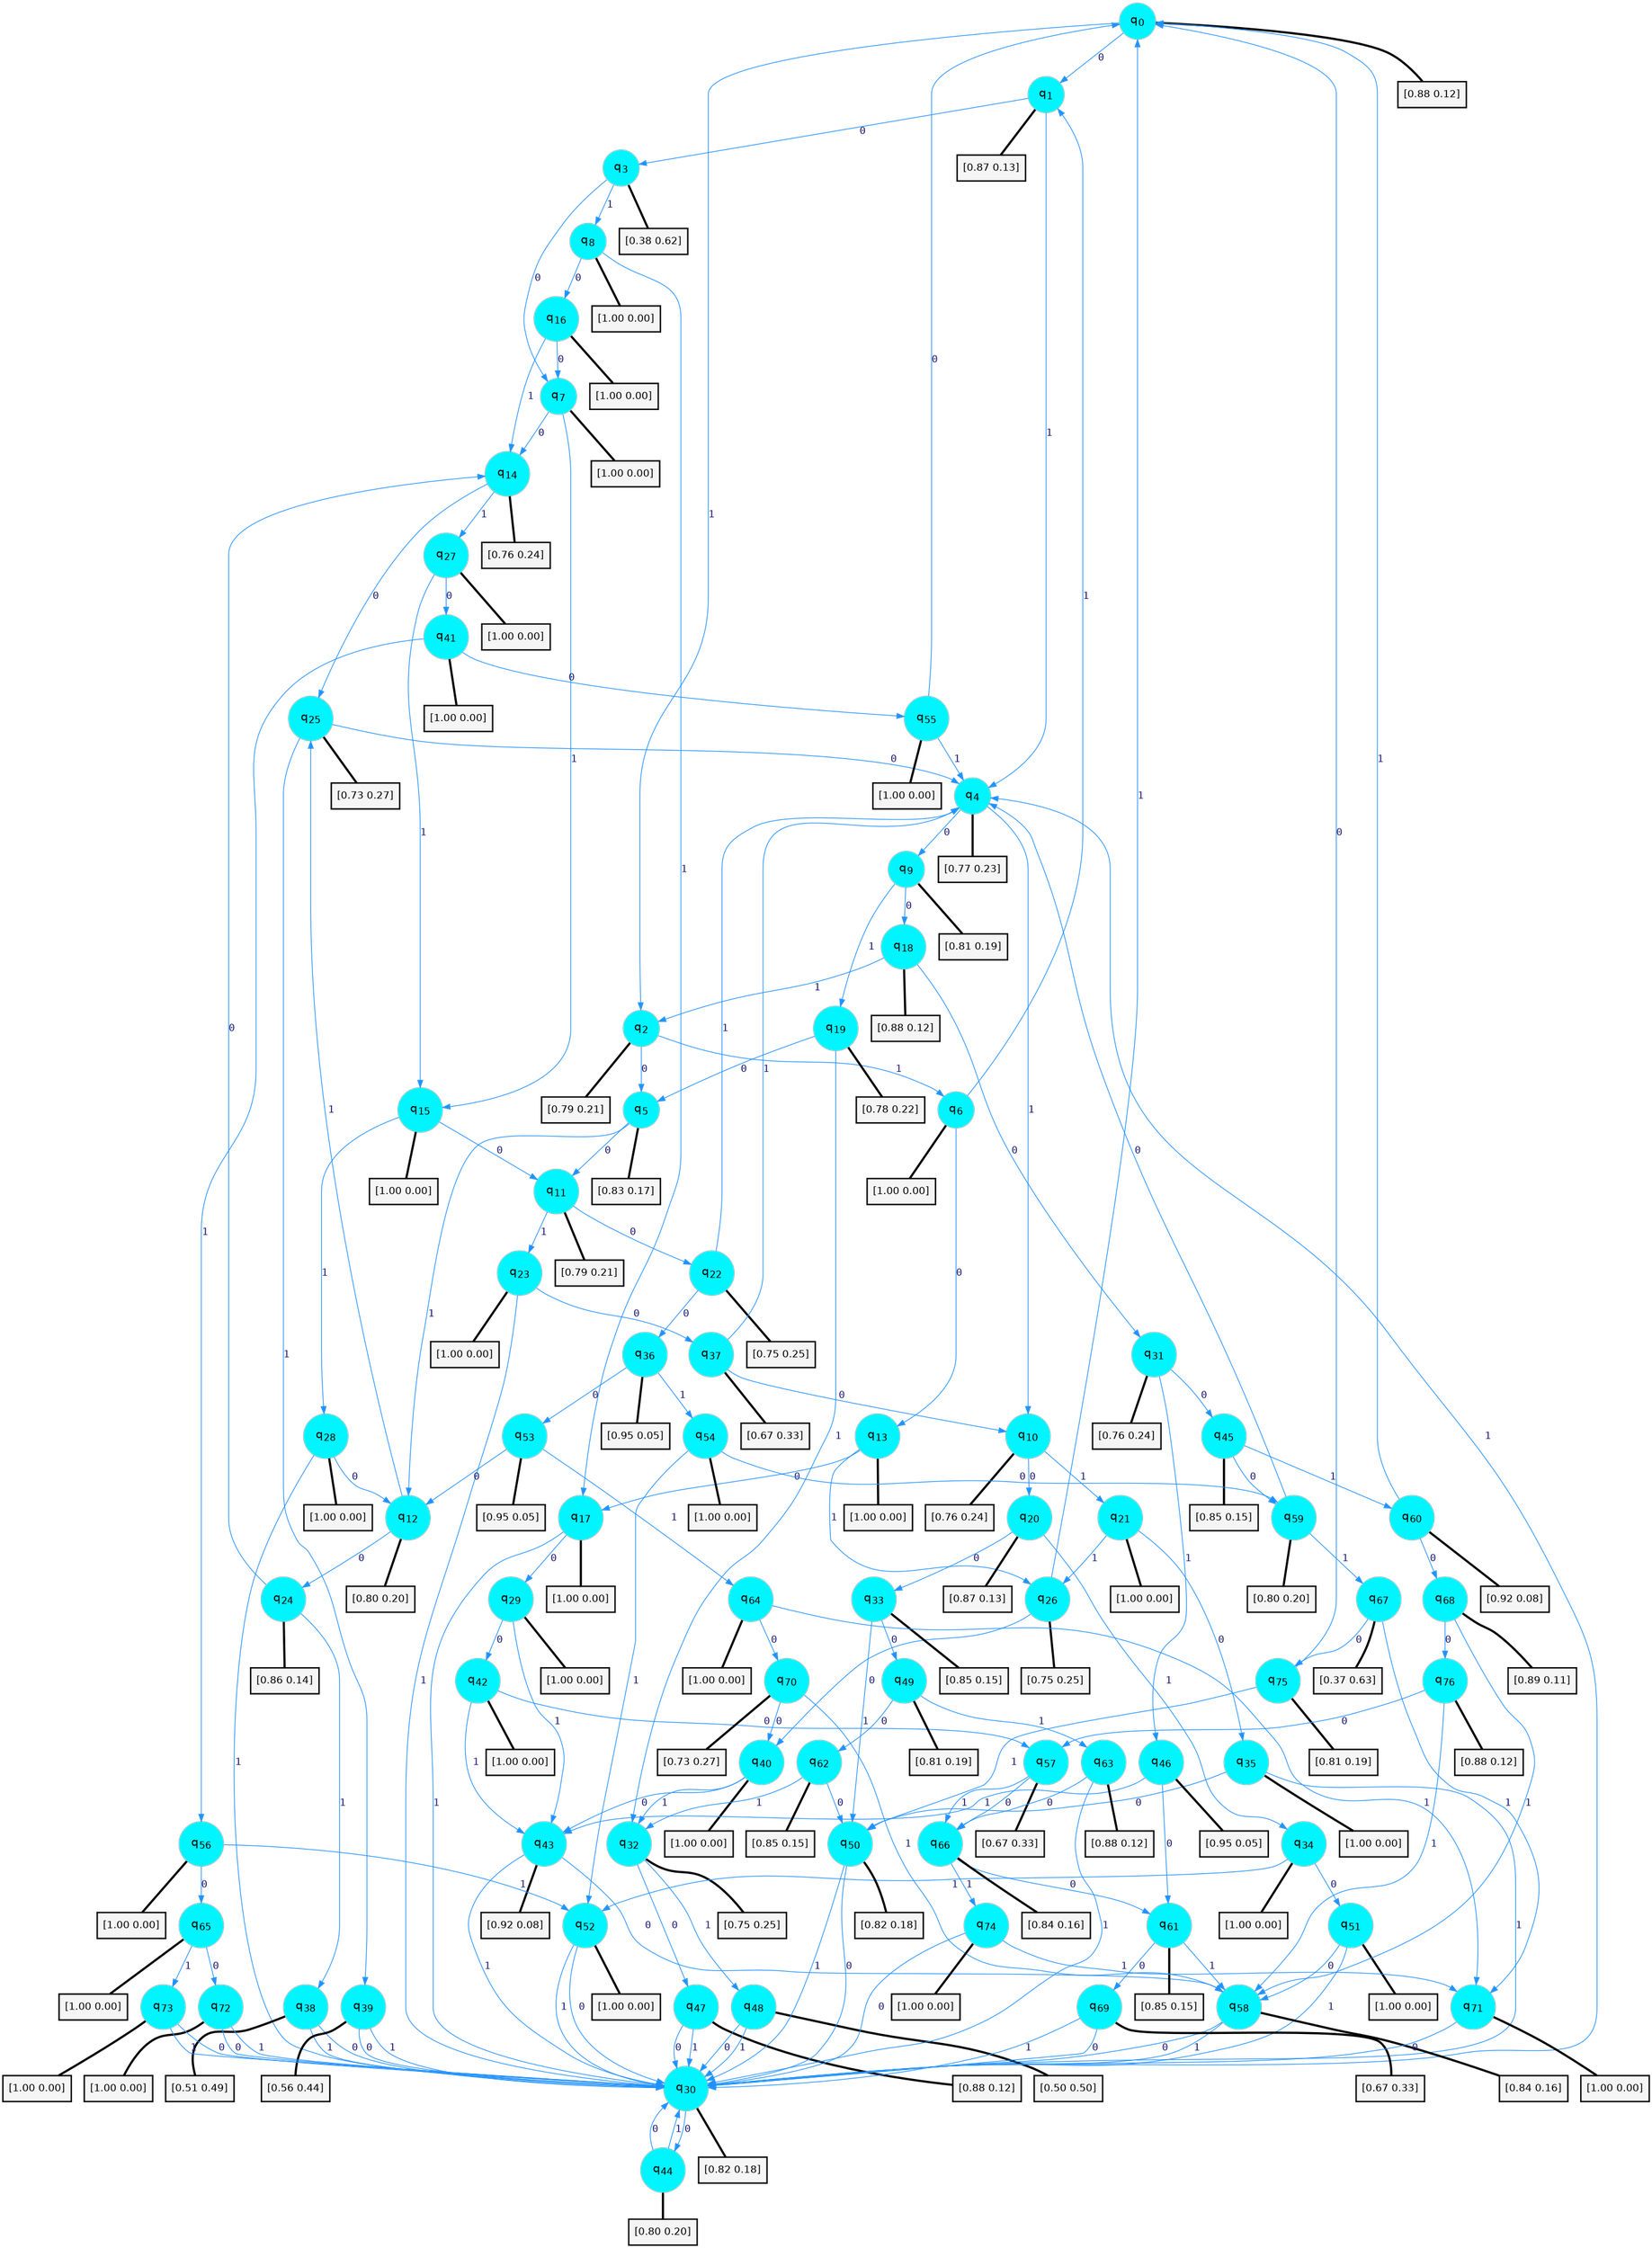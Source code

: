 digraph G {
graph [
bgcolor=transparent, dpi=300, rankdir=TD, size="40,25"];
node [
color=gray, fillcolor=turquoise1, fontcolor=black, fontname=Helvetica, fontsize=16, fontweight=bold, shape=circle, style=filled];
edge [
arrowsize=1, color=dodgerblue1, fontcolor=midnightblue, fontname=courier, fontweight=bold, penwidth=1, style=solid, weight=20];
0[label=<q<SUB>0</SUB>>];
1[label=<q<SUB>1</SUB>>];
2[label=<q<SUB>2</SUB>>];
3[label=<q<SUB>3</SUB>>];
4[label=<q<SUB>4</SUB>>];
5[label=<q<SUB>5</SUB>>];
6[label=<q<SUB>6</SUB>>];
7[label=<q<SUB>7</SUB>>];
8[label=<q<SUB>8</SUB>>];
9[label=<q<SUB>9</SUB>>];
10[label=<q<SUB>10</SUB>>];
11[label=<q<SUB>11</SUB>>];
12[label=<q<SUB>12</SUB>>];
13[label=<q<SUB>13</SUB>>];
14[label=<q<SUB>14</SUB>>];
15[label=<q<SUB>15</SUB>>];
16[label=<q<SUB>16</SUB>>];
17[label=<q<SUB>17</SUB>>];
18[label=<q<SUB>18</SUB>>];
19[label=<q<SUB>19</SUB>>];
20[label=<q<SUB>20</SUB>>];
21[label=<q<SUB>21</SUB>>];
22[label=<q<SUB>22</SUB>>];
23[label=<q<SUB>23</SUB>>];
24[label=<q<SUB>24</SUB>>];
25[label=<q<SUB>25</SUB>>];
26[label=<q<SUB>26</SUB>>];
27[label=<q<SUB>27</SUB>>];
28[label=<q<SUB>28</SUB>>];
29[label=<q<SUB>29</SUB>>];
30[label=<q<SUB>30</SUB>>];
31[label=<q<SUB>31</SUB>>];
32[label=<q<SUB>32</SUB>>];
33[label=<q<SUB>33</SUB>>];
34[label=<q<SUB>34</SUB>>];
35[label=<q<SUB>35</SUB>>];
36[label=<q<SUB>36</SUB>>];
37[label=<q<SUB>37</SUB>>];
38[label=<q<SUB>38</SUB>>];
39[label=<q<SUB>39</SUB>>];
40[label=<q<SUB>40</SUB>>];
41[label=<q<SUB>41</SUB>>];
42[label=<q<SUB>42</SUB>>];
43[label=<q<SUB>43</SUB>>];
44[label=<q<SUB>44</SUB>>];
45[label=<q<SUB>45</SUB>>];
46[label=<q<SUB>46</SUB>>];
47[label=<q<SUB>47</SUB>>];
48[label=<q<SUB>48</SUB>>];
49[label=<q<SUB>49</SUB>>];
50[label=<q<SUB>50</SUB>>];
51[label=<q<SUB>51</SUB>>];
52[label=<q<SUB>52</SUB>>];
53[label=<q<SUB>53</SUB>>];
54[label=<q<SUB>54</SUB>>];
55[label=<q<SUB>55</SUB>>];
56[label=<q<SUB>56</SUB>>];
57[label=<q<SUB>57</SUB>>];
58[label=<q<SUB>58</SUB>>];
59[label=<q<SUB>59</SUB>>];
60[label=<q<SUB>60</SUB>>];
61[label=<q<SUB>61</SUB>>];
62[label=<q<SUB>62</SUB>>];
63[label=<q<SUB>63</SUB>>];
64[label=<q<SUB>64</SUB>>];
65[label=<q<SUB>65</SUB>>];
66[label=<q<SUB>66</SUB>>];
67[label=<q<SUB>67</SUB>>];
68[label=<q<SUB>68</SUB>>];
69[label=<q<SUB>69</SUB>>];
70[label=<q<SUB>70</SUB>>];
71[label=<q<SUB>71</SUB>>];
72[label=<q<SUB>72</SUB>>];
73[label=<q<SUB>73</SUB>>];
74[label=<q<SUB>74</SUB>>];
75[label=<q<SUB>75</SUB>>];
76[label=<q<SUB>76</SUB>>];
77[label="[0.88 0.12]", shape=box,fontcolor=black, fontname=Helvetica, fontsize=14, penwidth=2, fillcolor=whitesmoke,color=black];
78[label="[0.87 0.13]", shape=box,fontcolor=black, fontname=Helvetica, fontsize=14, penwidth=2, fillcolor=whitesmoke,color=black];
79[label="[0.79 0.21]", shape=box,fontcolor=black, fontname=Helvetica, fontsize=14, penwidth=2, fillcolor=whitesmoke,color=black];
80[label="[0.38 0.62]", shape=box,fontcolor=black, fontname=Helvetica, fontsize=14, penwidth=2, fillcolor=whitesmoke,color=black];
81[label="[0.77 0.23]", shape=box,fontcolor=black, fontname=Helvetica, fontsize=14, penwidth=2, fillcolor=whitesmoke,color=black];
82[label="[0.83 0.17]", shape=box,fontcolor=black, fontname=Helvetica, fontsize=14, penwidth=2, fillcolor=whitesmoke,color=black];
83[label="[1.00 0.00]", shape=box,fontcolor=black, fontname=Helvetica, fontsize=14, penwidth=2, fillcolor=whitesmoke,color=black];
84[label="[1.00 0.00]", shape=box,fontcolor=black, fontname=Helvetica, fontsize=14, penwidth=2, fillcolor=whitesmoke,color=black];
85[label="[1.00 0.00]", shape=box,fontcolor=black, fontname=Helvetica, fontsize=14, penwidth=2, fillcolor=whitesmoke,color=black];
86[label="[0.81 0.19]", shape=box,fontcolor=black, fontname=Helvetica, fontsize=14, penwidth=2, fillcolor=whitesmoke,color=black];
87[label="[0.76 0.24]", shape=box,fontcolor=black, fontname=Helvetica, fontsize=14, penwidth=2, fillcolor=whitesmoke,color=black];
88[label="[0.79 0.21]", shape=box,fontcolor=black, fontname=Helvetica, fontsize=14, penwidth=2, fillcolor=whitesmoke,color=black];
89[label="[0.80 0.20]", shape=box,fontcolor=black, fontname=Helvetica, fontsize=14, penwidth=2, fillcolor=whitesmoke,color=black];
90[label="[1.00 0.00]", shape=box,fontcolor=black, fontname=Helvetica, fontsize=14, penwidth=2, fillcolor=whitesmoke,color=black];
91[label="[0.76 0.24]", shape=box,fontcolor=black, fontname=Helvetica, fontsize=14, penwidth=2, fillcolor=whitesmoke,color=black];
92[label="[1.00 0.00]", shape=box,fontcolor=black, fontname=Helvetica, fontsize=14, penwidth=2, fillcolor=whitesmoke,color=black];
93[label="[1.00 0.00]", shape=box,fontcolor=black, fontname=Helvetica, fontsize=14, penwidth=2, fillcolor=whitesmoke,color=black];
94[label="[1.00 0.00]", shape=box,fontcolor=black, fontname=Helvetica, fontsize=14, penwidth=2, fillcolor=whitesmoke,color=black];
95[label="[0.88 0.12]", shape=box,fontcolor=black, fontname=Helvetica, fontsize=14, penwidth=2, fillcolor=whitesmoke,color=black];
96[label="[0.78 0.22]", shape=box,fontcolor=black, fontname=Helvetica, fontsize=14, penwidth=2, fillcolor=whitesmoke,color=black];
97[label="[0.87 0.13]", shape=box,fontcolor=black, fontname=Helvetica, fontsize=14, penwidth=2, fillcolor=whitesmoke,color=black];
98[label="[1.00 0.00]", shape=box,fontcolor=black, fontname=Helvetica, fontsize=14, penwidth=2, fillcolor=whitesmoke,color=black];
99[label="[0.75 0.25]", shape=box,fontcolor=black, fontname=Helvetica, fontsize=14, penwidth=2, fillcolor=whitesmoke,color=black];
100[label="[1.00 0.00]", shape=box,fontcolor=black, fontname=Helvetica, fontsize=14, penwidth=2, fillcolor=whitesmoke,color=black];
101[label="[0.86 0.14]", shape=box,fontcolor=black, fontname=Helvetica, fontsize=14, penwidth=2, fillcolor=whitesmoke,color=black];
102[label="[0.73 0.27]", shape=box,fontcolor=black, fontname=Helvetica, fontsize=14, penwidth=2, fillcolor=whitesmoke,color=black];
103[label="[0.75 0.25]", shape=box,fontcolor=black, fontname=Helvetica, fontsize=14, penwidth=2, fillcolor=whitesmoke,color=black];
104[label="[1.00 0.00]", shape=box,fontcolor=black, fontname=Helvetica, fontsize=14, penwidth=2, fillcolor=whitesmoke,color=black];
105[label="[1.00 0.00]", shape=box,fontcolor=black, fontname=Helvetica, fontsize=14, penwidth=2, fillcolor=whitesmoke,color=black];
106[label="[1.00 0.00]", shape=box,fontcolor=black, fontname=Helvetica, fontsize=14, penwidth=2, fillcolor=whitesmoke,color=black];
107[label="[0.82 0.18]", shape=box,fontcolor=black, fontname=Helvetica, fontsize=14, penwidth=2, fillcolor=whitesmoke,color=black];
108[label="[0.76 0.24]", shape=box,fontcolor=black, fontname=Helvetica, fontsize=14, penwidth=2, fillcolor=whitesmoke,color=black];
109[label="[0.75 0.25]", shape=box,fontcolor=black, fontname=Helvetica, fontsize=14, penwidth=2, fillcolor=whitesmoke,color=black];
110[label="[0.85 0.15]", shape=box,fontcolor=black, fontname=Helvetica, fontsize=14, penwidth=2, fillcolor=whitesmoke,color=black];
111[label="[1.00 0.00]", shape=box,fontcolor=black, fontname=Helvetica, fontsize=14, penwidth=2, fillcolor=whitesmoke,color=black];
112[label="[1.00 0.00]", shape=box,fontcolor=black, fontname=Helvetica, fontsize=14, penwidth=2, fillcolor=whitesmoke,color=black];
113[label="[0.95 0.05]", shape=box,fontcolor=black, fontname=Helvetica, fontsize=14, penwidth=2, fillcolor=whitesmoke,color=black];
114[label="[0.67 0.33]", shape=box,fontcolor=black, fontname=Helvetica, fontsize=14, penwidth=2, fillcolor=whitesmoke,color=black];
115[label="[0.51 0.49]", shape=box,fontcolor=black, fontname=Helvetica, fontsize=14, penwidth=2, fillcolor=whitesmoke,color=black];
116[label="[0.56 0.44]", shape=box,fontcolor=black, fontname=Helvetica, fontsize=14, penwidth=2, fillcolor=whitesmoke,color=black];
117[label="[1.00 0.00]", shape=box,fontcolor=black, fontname=Helvetica, fontsize=14, penwidth=2, fillcolor=whitesmoke,color=black];
118[label="[1.00 0.00]", shape=box,fontcolor=black, fontname=Helvetica, fontsize=14, penwidth=2, fillcolor=whitesmoke,color=black];
119[label="[1.00 0.00]", shape=box,fontcolor=black, fontname=Helvetica, fontsize=14, penwidth=2, fillcolor=whitesmoke,color=black];
120[label="[0.92 0.08]", shape=box,fontcolor=black, fontname=Helvetica, fontsize=14, penwidth=2, fillcolor=whitesmoke,color=black];
121[label="[0.80 0.20]", shape=box,fontcolor=black, fontname=Helvetica, fontsize=14, penwidth=2, fillcolor=whitesmoke,color=black];
122[label="[0.85 0.15]", shape=box,fontcolor=black, fontname=Helvetica, fontsize=14, penwidth=2, fillcolor=whitesmoke,color=black];
123[label="[0.95 0.05]", shape=box,fontcolor=black, fontname=Helvetica, fontsize=14, penwidth=2, fillcolor=whitesmoke,color=black];
124[label="[0.88 0.12]", shape=box,fontcolor=black, fontname=Helvetica, fontsize=14, penwidth=2, fillcolor=whitesmoke,color=black];
125[label="[0.50 0.50]", shape=box,fontcolor=black, fontname=Helvetica, fontsize=14, penwidth=2, fillcolor=whitesmoke,color=black];
126[label="[0.81 0.19]", shape=box,fontcolor=black, fontname=Helvetica, fontsize=14, penwidth=2, fillcolor=whitesmoke,color=black];
127[label="[0.82 0.18]", shape=box,fontcolor=black, fontname=Helvetica, fontsize=14, penwidth=2, fillcolor=whitesmoke,color=black];
128[label="[1.00 0.00]", shape=box,fontcolor=black, fontname=Helvetica, fontsize=14, penwidth=2, fillcolor=whitesmoke,color=black];
129[label="[1.00 0.00]", shape=box,fontcolor=black, fontname=Helvetica, fontsize=14, penwidth=2, fillcolor=whitesmoke,color=black];
130[label="[0.95 0.05]", shape=box,fontcolor=black, fontname=Helvetica, fontsize=14, penwidth=2, fillcolor=whitesmoke,color=black];
131[label="[1.00 0.00]", shape=box,fontcolor=black, fontname=Helvetica, fontsize=14, penwidth=2, fillcolor=whitesmoke,color=black];
132[label="[1.00 0.00]", shape=box,fontcolor=black, fontname=Helvetica, fontsize=14, penwidth=2, fillcolor=whitesmoke,color=black];
133[label="[1.00 0.00]", shape=box,fontcolor=black, fontname=Helvetica, fontsize=14, penwidth=2, fillcolor=whitesmoke,color=black];
134[label="[0.67 0.33]", shape=box,fontcolor=black, fontname=Helvetica, fontsize=14, penwidth=2, fillcolor=whitesmoke,color=black];
135[label="[0.84 0.16]", shape=box,fontcolor=black, fontname=Helvetica, fontsize=14, penwidth=2, fillcolor=whitesmoke,color=black];
136[label="[0.80 0.20]", shape=box,fontcolor=black, fontname=Helvetica, fontsize=14, penwidth=2, fillcolor=whitesmoke,color=black];
137[label="[0.92 0.08]", shape=box,fontcolor=black, fontname=Helvetica, fontsize=14, penwidth=2, fillcolor=whitesmoke,color=black];
138[label="[0.85 0.15]", shape=box,fontcolor=black, fontname=Helvetica, fontsize=14, penwidth=2, fillcolor=whitesmoke,color=black];
139[label="[0.85 0.15]", shape=box,fontcolor=black, fontname=Helvetica, fontsize=14, penwidth=2, fillcolor=whitesmoke,color=black];
140[label="[0.88 0.12]", shape=box,fontcolor=black, fontname=Helvetica, fontsize=14, penwidth=2, fillcolor=whitesmoke,color=black];
141[label="[1.00 0.00]", shape=box,fontcolor=black, fontname=Helvetica, fontsize=14, penwidth=2, fillcolor=whitesmoke,color=black];
142[label="[1.00 0.00]", shape=box,fontcolor=black, fontname=Helvetica, fontsize=14, penwidth=2, fillcolor=whitesmoke,color=black];
143[label="[0.84 0.16]", shape=box,fontcolor=black, fontname=Helvetica, fontsize=14, penwidth=2, fillcolor=whitesmoke,color=black];
144[label="[0.37 0.63]", shape=box,fontcolor=black, fontname=Helvetica, fontsize=14, penwidth=2, fillcolor=whitesmoke,color=black];
145[label="[0.89 0.11]", shape=box,fontcolor=black, fontname=Helvetica, fontsize=14, penwidth=2, fillcolor=whitesmoke,color=black];
146[label="[0.67 0.33]", shape=box,fontcolor=black, fontname=Helvetica, fontsize=14, penwidth=2, fillcolor=whitesmoke,color=black];
147[label="[0.73 0.27]", shape=box,fontcolor=black, fontname=Helvetica, fontsize=14, penwidth=2, fillcolor=whitesmoke,color=black];
148[label="[1.00 0.00]", shape=box,fontcolor=black, fontname=Helvetica, fontsize=14, penwidth=2, fillcolor=whitesmoke,color=black];
149[label="[1.00 0.00]", shape=box,fontcolor=black, fontname=Helvetica, fontsize=14, penwidth=2, fillcolor=whitesmoke,color=black];
150[label="[1.00 0.00]", shape=box,fontcolor=black, fontname=Helvetica, fontsize=14, penwidth=2, fillcolor=whitesmoke,color=black];
151[label="[1.00 0.00]", shape=box,fontcolor=black, fontname=Helvetica, fontsize=14, penwidth=2, fillcolor=whitesmoke,color=black];
152[label="[0.81 0.19]", shape=box,fontcolor=black, fontname=Helvetica, fontsize=14, penwidth=2, fillcolor=whitesmoke,color=black];
153[label="[0.88 0.12]", shape=box,fontcolor=black, fontname=Helvetica, fontsize=14, penwidth=2, fillcolor=whitesmoke,color=black];
0->1 [label=0];
0->2 [label=1];
0->77 [arrowhead=none, penwidth=3,color=black];
1->3 [label=0];
1->4 [label=1];
1->78 [arrowhead=none, penwidth=3,color=black];
2->5 [label=0];
2->6 [label=1];
2->79 [arrowhead=none, penwidth=3,color=black];
3->7 [label=0];
3->8 [label=1];
3->80 [arrowhead=none, penwidth=3,color=black];
4->9 [label=0];
4->10 [label=1];
4->81 [arrowhead=none, penwidth=3,color=black];
5->11 [label=0];
5->12 [label=1];
5->82 [arrowhead=none, penwidth=3,color=black];
6->13 [label=0];
6->1 [label=1];
6->83 [arrowhead=none, penwidth=3,color=black];
7->14 [label=0];
7->15 [label=1];
7->84 [arrowhead=none, penwidth=3,color=black];
8->16 [label=0];
8->17 [label=1];
8->85 [arrowhead=none, penwidth=3,color=black];
9->18 [label=0];
9->19 [label=1];
9->86 [arrowhead=none, penwidth=3,color=black];
10->20 [label=0];
10->21 [label=1];
10->87 [arrowhead=none, penwidth=3,color=black];
11->22 [label=0];
11->23 [label=1];
11->88 [arrowhead=none, penwidth=3,color=black];
12->24 [label=0];
12->25 [label=1];
12->89 [arrowhead=none, penwidth=3,color=black];
13->17 [label=0];
13->26 [label=1];
13->90 [arrowhead=none, penwidth=3,color=black];
14->25 [label=0];
14->27 [label=1];
14->91 [arrowhead=none, penwidth=3,color=black];
15->11 [label=0];
15->28 [label=1];
15->92 [arrowhead=none, penwidth=3,color=black];
16->7 [label=0];
16->14 [label=1];
16->93 [arrowhead=none, penwidth=3,color=black];
17->29 [label=0];
17->30 [label=1];
17->94 [arrowhead=none, penwidth=3,color=black];
18->31 [label=0];
18->2 [label=1];
18->95 [arrowhead=none, penwidth=3,color=black];
19->5 [label=0];
19->32 [label=1];
19->96 [arrowhead=none, penwidth=3,color=black];
20->33 [label=0];
20->34 [label=1];
20->97 [arrowhead=none, penwidth=3,color=black];
21->35 [label=0];
21->26 [label=1];
21->98 [arrowhead=none, penwidth=3,color=black];
22->36 [label=0];
22->4 [label=1];
22->99 [arrowhead=none, penwidth=3,color=black];
23->37 [label=0];
23->30 [label=1];
23->100 [arrowhead=none, penwidth=3,color=black];
24->14 [label=0];
24->38 [label=1];
24->101 [arrowhead=none, penwidth=3,color=black];
25->4 [label=0];
25->39 [label=1];
25->102 [arrowhead=none, penwidth=3,color=black];
26->40 [label=0];
26->0 [label=1];
26->103 [arrowhead=none, penwidth=3,color=black];
27->41 [label=0];
27->15 [label=1];
27->104 [arrowhead=none, penwidth=3,color=black];
28->12 [label=0];
28->30 [label=1];
28->105 [arrowhead=none, penwidth=3,color=black];
29->42 [label=0];
29->43 [label=1];
29->106 [arrowhead=none, penwidth=3,color=black];
30->44 [label=0];
30->4 [label=1];
30->107 [arrowhead=none, penwidth=3,color=black];
31->45 [label=0];
31->46 [label=1];
31->108 [arrowhead=none, penwidth=3,color=black];
32->47 [label=0];
32->48 [label=1];
32->109 [arrowhead=none, penwidth=3,color=black];
33->49 [label=0];
33->50 [label=1];
33->110 [arrowhead=none, penwidth=3,color=black];
34->51 [label=0];
34->52 [label=1];
34->111 [arrowhead=none, penwidth=3,color=black];
35->50 [label=0];
35->30 [label=1];
35->112 [arrowhead=none, penwidth=3,color=black];
36->53 [label=0];
36->54 [label=1];
36->113 [arrowhead=none, penwidth=3,color=black];
37->10 [label=0];
37->4 [label=1];
37->114 [arrowhead=none, penwidth=3,color=black];
38->30 [label=0];
38->30 [label=1];
38->115 [arrowhead=none, penwidth=3,color=black];
39->30 [label=0];
39->30 [label=1];
39->116 [arrowhead=none, penwidth=3,color=black];
40->43 [label=0];
40->32 [label=1];
40->117 [arrowhead=none, penwidth=3,color=black];
41->55 [label=0];
41->56 [label=1];
41->118 [arrowhead=none, penwidth=3,color=black];
42->57 [label=0];
42->43 [label=1];
42->119 [arrowhead=none, penwidth=3,color=black];
43->58 [label=0];
43->30 [label=1];
43->120 [arrowhead=none, penwidth=3,color=black];
44->30 [label=0];
44->30 [label=1];
44->121 [arrowhead=none, penwidth=3,color=black];
45->59 [label=0];
45->60 [label=1];
45->122 [arrowhead=none, penwidth=3,color=black];
46->61 [label=0];
46->43 [label=1];
46->123 [arrowhead=none, penwidth=3,color=black];
47->30 [label=0];
47->30 [label=1];
47->124 [arrowhead=none, penwidth=3,color=black];
48->30 [label=0];
48->30 [label=1];
48->125 [arrowhead=none, penwidth=3,color=black];
49->62 [label=0];
49->63 [label=1];
49->126 [arrowhead=none, penwidth=3,color=black];
50->30 [label=0];
50->30 [label=1];
50->127 [arrowhead=none, penwidth=3,color=black];
51->58 [label=0];
51->30 [label=1];
51->128 [arrowhead=none, penwidth=3,color=black];
52->30 [label=0];
52->30 [label=1];
52->129 [arrowhead=none, penwidth=3,color=black];
53->12 [label=0];
53->64 [label=1];
53->130 [arrowhead=none, penwidth=3,color=black];
54->59 [label=0];
54->52 [label=1];
54->131 [arrowhead=none, penwidth=3,color=black];
55->0 [label=0];
55->4 [label=1];
55->132 [arrowhead=none, penwidth=3,color=black];
56->65 [label=0];
56->52 [label=1];
56->133 [arrowhead=none, penwidth=3,color=black];
57->66 [label=0];
57->66 [label=1];
57->134 [arrowhead=none, penwidth=3,color=black];
58->30 [label=0];
58->30 [label=1];
58->135 [arrowhead=none, penwidth=3,color=black];
59->4 [label=0];
59->67 [label=1];
59->136 [arrowhead=none, penwidth=3,color=black];
60->68 [label=0];
60->0 [label=1];
60->137 [arrowhead=none, penwidth=3,color=black];
61->69 [label=0];
61->58 [label=1];
61->138 [arrowhead=none, penwidth=3,color=black];
62->50 [label=0];
62->32 [label=1];
62->139 [arrowhead=none, penwidth=3,color=black];
63->66 [label=0];
63->30 [label=1];
63->140 [arrowhead=none, penwidth=3,color=black];
64->70 [label=0];
64->71 [label=1];
64->141 [arrowhead=none, penwidth=3,color=black];
65->72 [label=0];
65->73 [label=1];
65->142 [arrowhead=none, penwidth=3,color=black];
66->61 [label=0];
66->74 [label=1];
66->143 [arrowhead=none, penwidth=3,color=black];
67->75 [label=0];
67->71 [label=1];
67->144 [arrowhead=none, penwidth=3,color=black];
68->76 [label=0];
68->58 [label=1];
68->145 [arrowhead=none, penwidth=3,color=black];
69->30 [label=0];
69->30 [label=1];
69->146 [arrowhead=none, penwidth=3,color=black];
70->40 [label=0];
70->58 [label=1];
70->147 [arrowhead=none, penwidth=3,color=black];
71->30 [label=0];
71->148 [arrowhead=none, penwidth=3,color=black];
72->30 [label=0];
72->30 [label=1];
72->149 [arrowhead=none, penwidth=3,color=black];
73->30 [label=0];
73->30 [label=1];
73->150 [arrowhead=none, penwidth=3,color=black];
74->30 [label=0];
74->71 [label=1];
74->151 [arrowhead=none, penwidth=3,color=black];
75->0 [label=0];
75->50 [label=1];
75->152 [arrowhead=none, penwidth=3,color=black];
76->57 [label=0];
76->58 [label=1];
76->153 [arrowhead=none, penwidth=3,color=black];
}
